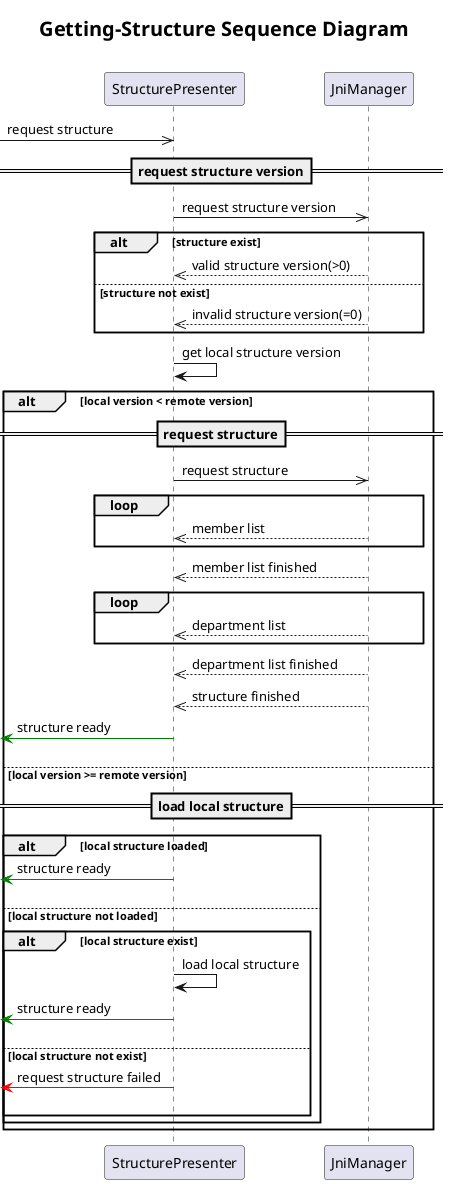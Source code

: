 

@startuml
title <size:20> Getting-Structure Sequence Diagram\n

participant StructurePresenter as SP
participant JniManager as JM

[->>SP: request structure
==request structure version==
SP->>JM: request structure version
alt structure exist
    SP<<--JM: valid structure version(>0)
else structure not exist
    SP<<--JM: invalid structure version(=0)
end

SP->SP: get local structure version

alt local version < remote version
    ==request structure==
    SP->>JM: request structure
    loop
    SP<<--JM: member list
    end
    SP<<--JM: member list finished
    loop
    SP<<--JM: department list
    end
    SP<<--JM: department list finished

    SP<<--JM: structure finished

    [<[#green]-SP:structure ready
    ||20||

else local version >= remote version
    ==load local structure==
    alt local structure loaded
        [<[#green]-SP:structure ready
        ||20||
    else local structure not loaded
        alt local structure exist
            SP->SP: load local structure
            [<[#green]-SP:structure ready
            ||20||
        else local structure not exist
            [<[#red]-SP: request structure failed
            ||20||
        end
    end
end

@enduml